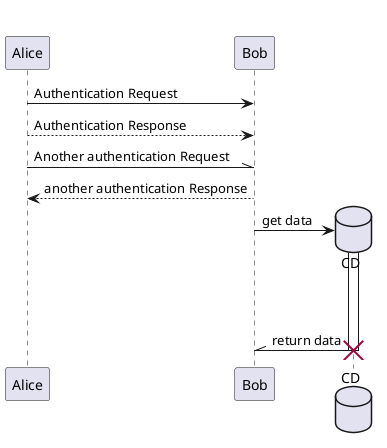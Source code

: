 @startuml
participant Alice as  A
participant Bob as  B

A -> B: Authentication Request
A --> B: Authentication Response

A -\\ B: Another authentication Request
A <-- B: another authentication Response

create database CD

B -> CD : get data
||45||
activate CD
deactivate CD
B //- CD : return data
destroy CD
@enduml